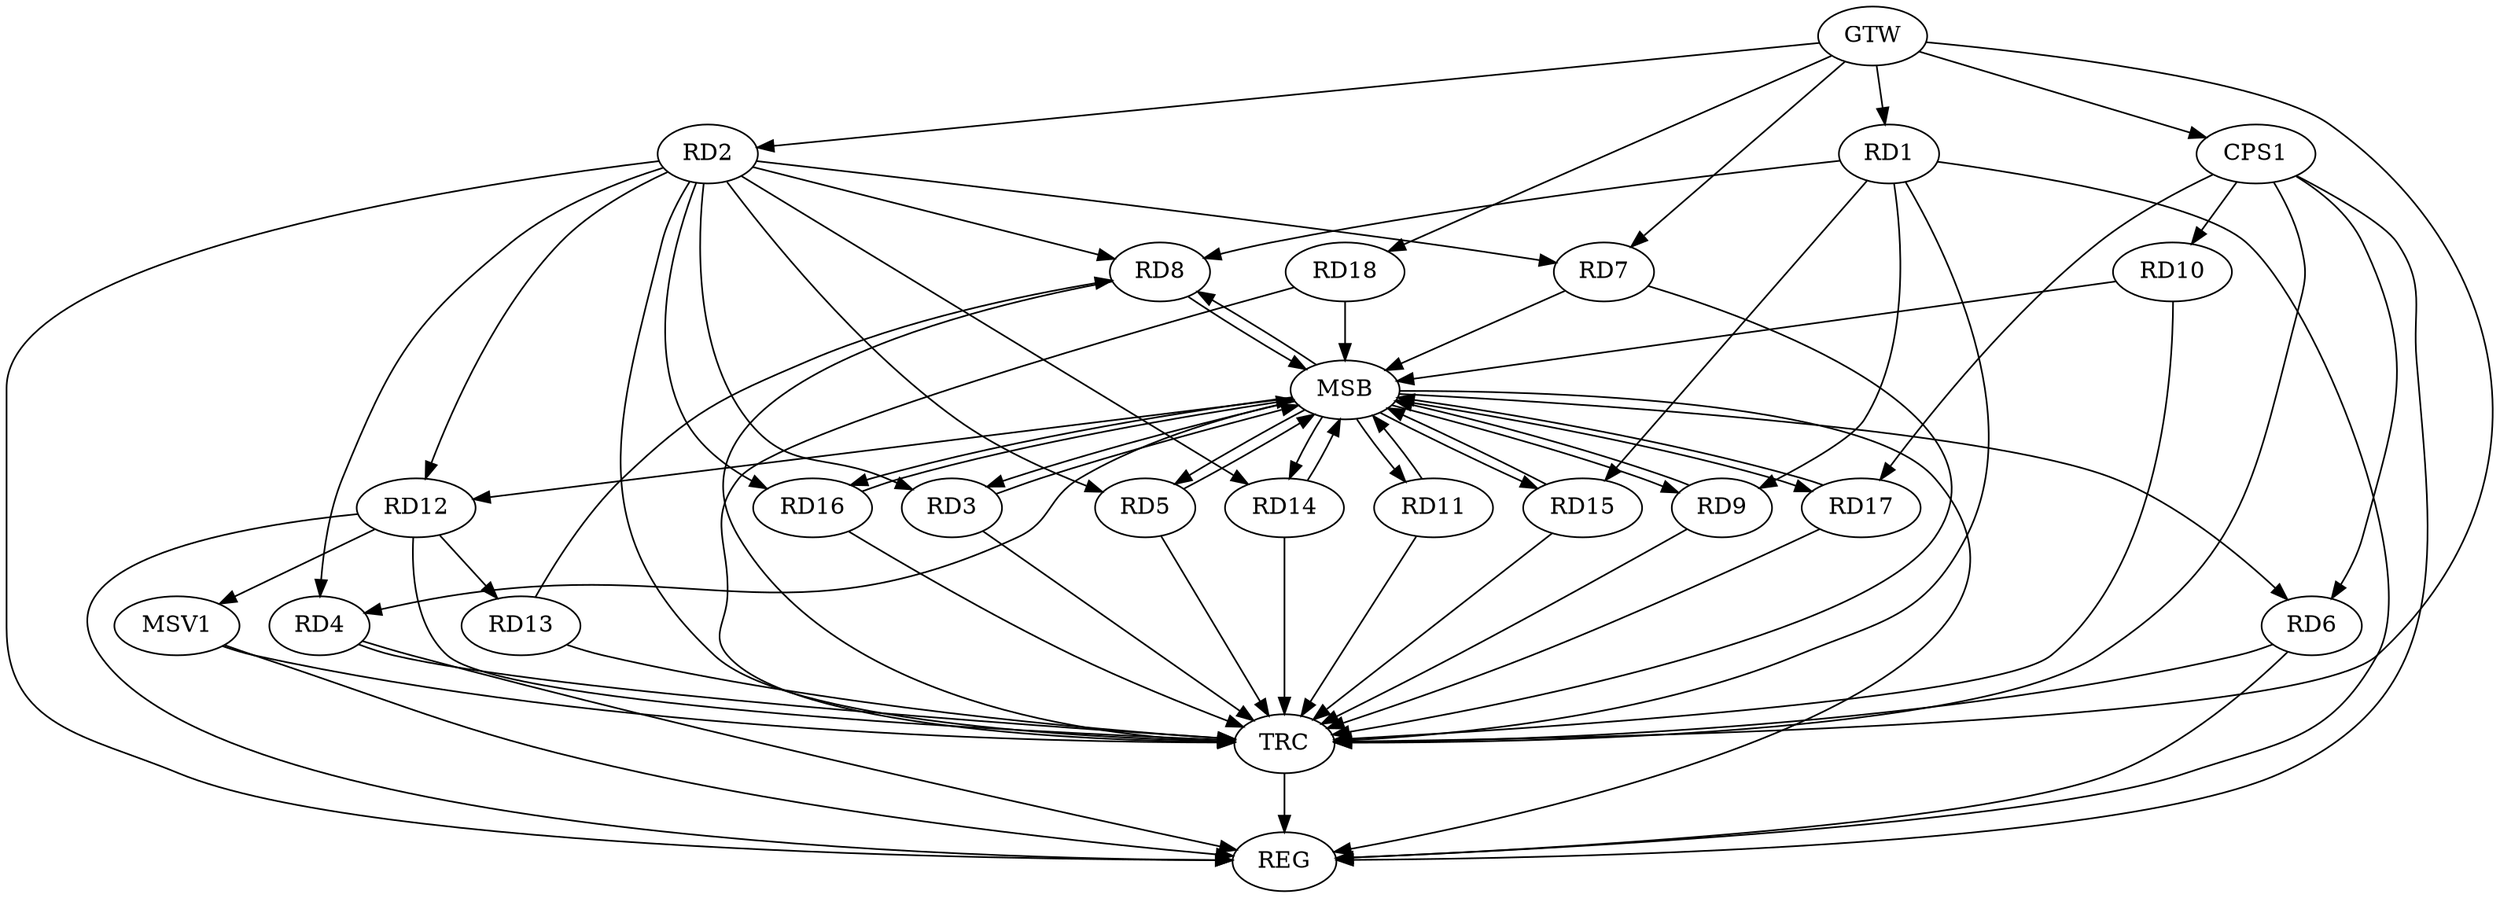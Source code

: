 strict digraph G {
  RD1 [ label="RD1" ];
  RD2 [ label="RD2" ];
  RD3 [ label="RD3" ];
  RD4 [ label="RD4" ];
  RD5 [ label="RD5" ];
  RD6 [ label="RD6" ];
  RD7 [ label="RD7" ];
  RD8 [ label="RD8" ];
  RD9 [ label="RD9" ];
  RD10 [ label="RD10" ];
  RD11 [ label="RD11" ];
  RD12 [ label="RD12" ];
  RD13 [ label="RD13" ];
  RD14 [ label="RD14" ];
  RD15 [ label="RD15" ];
  RD16 [ label="RD16" ];
  RD17 [ label="RD17" ];
  RD18 [ label="RD18" ];
  CPS1 [ label="CPS1" ];
  GTW [ label="GTW" ];
  REG [ label="REG" ];
  MSB [ label="MSB" ];
  TRC [ label="TRC" ];
  MSV1 [ label="MSV1" ];
  RD1 -> RD8;
  RD1 -> RD9;
  RD1 -> RD15;
  RD2 -> RD3;
  RD2 -> RD5;
  RD2 -> RD8;
  RD2 -> RD12;
  RD2 -> RD16;
  RD13 -> RD8;
  RD12 -> RD13;
  CPS1 -> RD6;
  CPS1 -> RD17;
  CPS1 -> RD10;
  GTW -> RD1;
  GTW -> RD2;
  GTW -> RD7;
  GTW -> RD18;
  GTW -> CPS1;
  RD1 -> REG;
  RD2 -> REG;
  RD4 -> REG;
  RD6 -> REG;
  RD12 -> REG;
  CPS1 -> REG;
  RD3 -> MSB;
  MSB -> RD4;
  MSB -> REG;
  RD5 -> MSB;
  MSB -> RD3;
  MSB -> RD9;
  MSB -> RD12;
  MSB -> RD17;
  RD7 -> MSB;
  MSB -> RD6;
  MSB -> RD14;
  RD8 -> MSB;
  MSB -> RD11;
  RD9 -> MSB;
  RD10 -> MSB;
  RD11 -> MSB;
  RD14 -> MSB;
  MSB -> RD16;
  RD15 -> MSB;
  MSB -> RD5;
  RD16 -> MSB;
  MSB -> RD15;
  RD17 -> MSB;
  RD18 -> MSB;
  MSB -> RD8;
  RD1 -> TRC;
  RD2 -> TRC;
  RD3 -> TRC;
  RD4 -> TRC;
  RD5 -> TRC;
  RD6 -> TRC;
  RD7 -> TRC;
  RD8 -> TRC;
  RD9 -> TRC;
  RD10 -> TRC;
  RD11 -> TRC;
  RD12 -> TRC;
  RD13 -> TRC;
  RD14 -> TRC;
  RD15 -> TRC;
  RD16 -> TRC;
  RD17 -> TRC;
  RD18 -> TRC;
  CPS1 -> TRC;
  GTW -> TRC;
  TRC -> REG;
  RD2 -> RD4;
  RD2 -> RD14;
  RD2 -> RD7;
  RD12 -> MSV1;
  MSV1 -> REG;
  MSV1 -> TRC;
}
